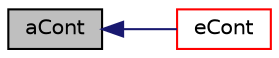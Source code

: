 digraph "aCont"
{
  bgcolor="transparent";
  edge [fontname="Helvetica",fontsize="10",labelfontname="Helvetica",labelfontsize="10"];
  node [fontname="Helvetica",fontsize="10",shape=record];
  rankdir="LR";
  Node607 [label="aCont",height=0.2,width=0.4,color="black", fillcolor="grey75", style="filled", fontcolor="black"];
  Node607 -> Node608 [dir="back",color="midnightblue",fontsize="10",style="solid",fontname="Helvetica"];
  Node608 [label="eCont",height=0.2,width=0.4,color="red",URL="$a31401.html#ab58c27229f7c40e4e0feb83ae587d288",tooltip="Emission coefficient for continuous phase. "];
}
